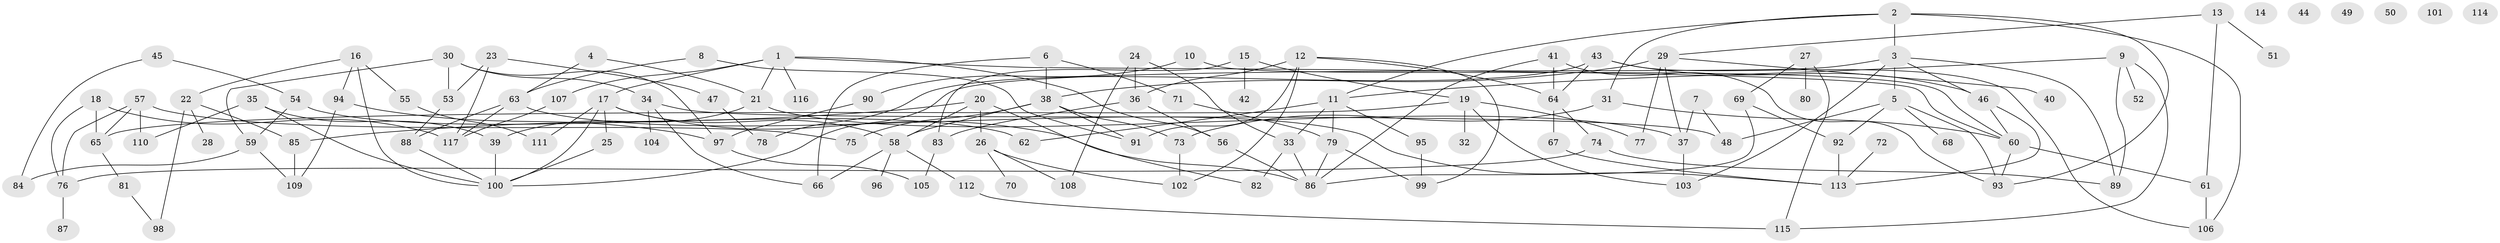 // Generated by graph-tools (version 1.1) at 2025/25/03/09/25 03:25:21]
// undirected, 117 vertices, 172 edges
graph export_dot {
graph [start="1"]
  node [color=gray90,style=filled];
  1;
  2;
  3;
  4;
  5;
  6;
  7;
  8;
  9;
  10;
  11;
  12;
  13;
  14;
  15;
  16;
  17;
  18;
  19;
  20;
  21;
  22;
  23;
  24;
  25;
  26;
  27;
  28;
  29;
  30;
  31;
  32;
  33;
  34;
  35;
  36;
  37;
  38;
  39;
  40;
  41;
  42;
  43;
  44;
  45;
  46;
  47;
  48;
  49;
  50;
  51;
  52;
  53;
  54;
  55;
  56;
  57;
  58;
  59;
  60;
  61;
  62;
  63;
  64;
  65;
  66;
  67;
  68;
  69;
  70;
  71;
  72;
  73;
  74;
  75;
  76;
  77;
  78;
  79;
  80;
  81;
  82;
  83;
  84;
  85;
  86;
  87;
  88;
  89;
  90;
  91;
  92;
  93;
  94;
  95;
  96;
  97;
  98;
  99;
  100;
  101;
  102;
  103;
  104;
  105;
  106;
  107;
  108;
  109;
  110;
  111;
  112;
  113;
  114;
  115;
  116;
  117;
  1 -- 17;
  1 -- 21;
  1 -- 56;
  1 -- 60;
  1 -- 107;
  1 -- 116;
  2 -- 3;
  2 -- 11;
  2 -- 31;
  2 -- 93;
  2 -- 106;
  3 -- 5;
  3 -- 46;
  3 -- 89;
  3 -- 100;
  3 -- 103;
  4 -- 21;
  4 -- 63;
  5 -- 48;
  5 -- 68;
  5 -- 92;
  5 -- 93;
  6 -- 38;
  6 -- 66;
  6 -- 71;
  7 -- 37;
  7 -- 48;
  8 -- 63;
  8 -- 91;
  9 -- 11;
  9 -- 52;
  9 -- 89;
  9 -- 115;
  10 -- 60;
  10 -- 90;
  11 -- 33;
  11 -- 62;
  11 -- 79;
  11 -- 95;
  12 -- 36;
  12 -- 64;
  12 -- 91;
  12 -- 99;
  12 -- 102;
  13 -- 29;
  13 -- 51;
  13 -- 61;
  15 -- 19;
  15 -- 42;
  15 -- 83;
  16 -- 22;
  16 -- 55;
  16 -- 94;
  16 -- 100;
  17 -- 25;
  17 -- 58;
  17 -- 86;
  17 -- 100;
  17 -- 111;
  18 -- 65;
  18 -- 76;
  18 -- 117;
  19 -- 32;
  19 -- 65;
  19 -- 77;
  19 -- 103;
  20 -- 26;
  20 -- 58;
  20 -- 82;
  20 -- 85;
  21 -- 37;
  21 -- 39;
  22 -- 28;
  22 -- 85;
  22 -- 98;
  23 -- 47;
  23 -- 53;
  23 -- 117;
  24 -- 33;
  24 -- 36;
  24 -- 108;
  25 -- 100;
  26 -- 70;
  26 -- 102;
  26 -- 108;
  27 -- 69;
  27 -- 80;
  27 -- 115;
  29 -- 37;
  29 -- 38;
  29 -- 40;
  29 -- 77;
  30 -- 34;
  30 -- 53;
  30 -- 59;
  30 -- 97;
  31 -- 60;
  31 -- 73;
  33 -- 82;
  33 -- 86;
  34 -- 48;
  34 -- 66;
  34 -- 104;
  35 -- 39;
  35 -- 100;
  35 -- 110;
  36 -- 56;
  36 -- 83;
  37 -- 103;
  38 -- 58;
  38 -- 73;
  38 -- 75;
  38 -- 91;
  39 -- 100;
  41 -- 64;
  41 -- 86;
  41 -- 93;
  43 -- 46;
  43 -- 64;
  43 -- 78;
  43 -- 106;
  45 -- 54;
  45 -- 84;
  46 -- 60;
  46 -- 113;
  47 -- 78;
  53 -- 88;
  54 -- 59;
  54 -- 62;
  55 -- 111;
  56 -- 86;
  57 -- 65;
  57 -- 75;
  57 -- 76;
  57 -- 110;
  58 -- 66;
  58 -- 96;
  58 -- 112;
  59 -- 84;
  59 -- 109;
  60 -- 61;
  60 -- 93;
  61 -- 106;
  63 -- 88;
  63 -- 113;
  63 -- 117;
  64 -- 67;
  64 -- 74;
  65 -- 81;
  67 -- 113;
  69 -- 86;
  69 -- 92;
  71 -- 79;
  72 -- 113;
  73 -- 102;
  74 -- 76;
  74 -- 89;
  76 -- 87;
  79 -- 86;
  79 -- 99;
  81 -- 98;
  83 -- 105;
  85 -- 109;
  88 -- 100;
  90 -- 97;
  92 -- 113;
  94 -- 97;
  94 -- 109;
  95 -- 99;
  97 -- 105;
  107 -- 117;
  112 -- 115;
}
